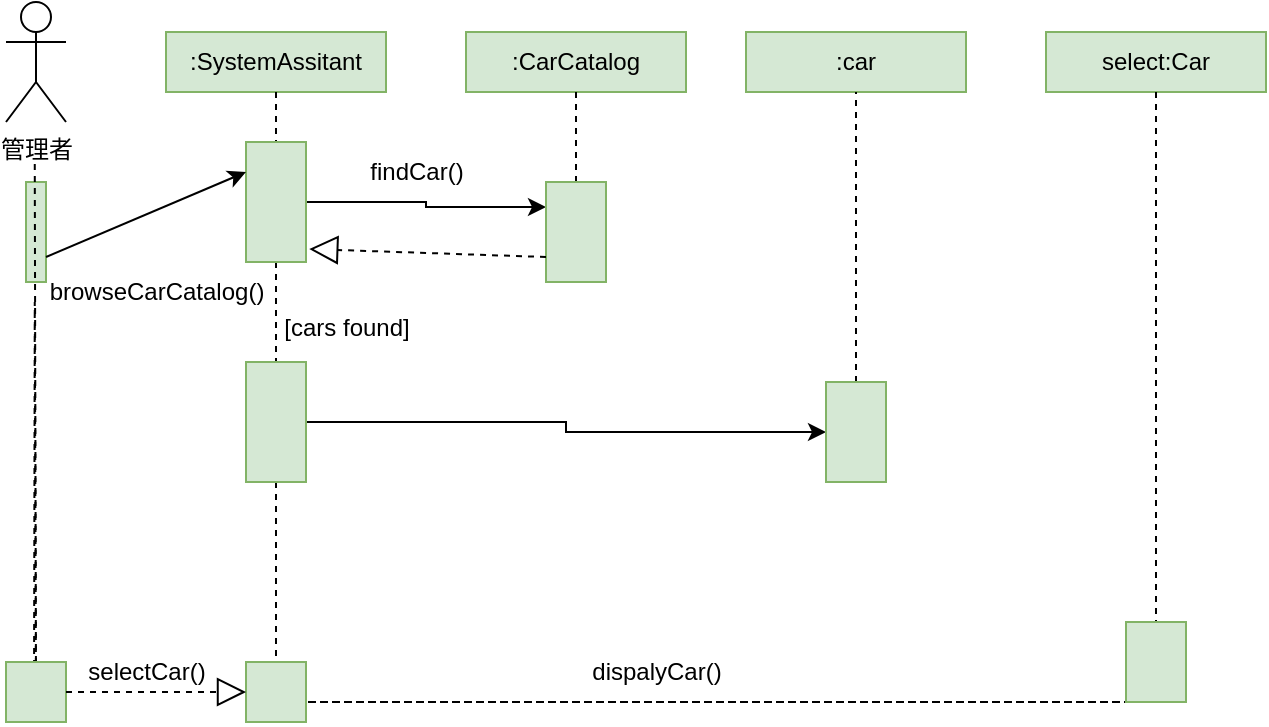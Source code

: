 <mxfile version="22.1.11" type="google">
  <diagram name="第 1 页" id="bHb4zxS8aa1UtNHHpUbE">
    <mxGraphModel grid="1" page="1" gridSize="10" guides="1" tooltips="1" connect="1" arrows="1" fold="1" pageScale="1" pageWidth="827" pageHeight="1169" math="0" shadow="0">
      <root>
        <mxCell id="0" />
        <mxCell id="1" parent="0" />
        <mxCell id="cIfxT25k1WESLJJgfS_f-16" value="" style="rounded=0;whiteSpace=wrap;html=1;fillColor=#d5e8d4;strokeColor=#82b366;" vertex="1" parent="1">
          <mxGeometry x="70" y="180" width="10" height="50" as="geometry" />
        </mxCell>
        <mxCell id="cIfxT25k1WESLJJgfS_f-1" value="管理者&lt;br&gt;" style="shape=umlActor;verticalLabelPosition=bottom;verticalAlign=top;html=1;outlineConnect=0;" vertex="1" parent="1">
          <mxGeometry x="60" y="90" width="30" height="60" as="geometry" />
        </mxCell>
        <mxCell id="cIfxT25k1WESLJJgfS_f-2" value=":SystemAssitant" style="rounded=0;whiteSpace=wrap;html=1;fillColor=#d5e8d4;strokeColor=#82b366;" vertex="1" parent="1">
          <mxGeometry x="140" y="105" width="110" height="30" as="geometry" />
        </mxCell>
        <mxCell id="cIfxT25k1WESLJJgfS_f-3" value=":CarCatalog" style="rounded=0;whiteSpace=wrap;html=1;fillColor=#d5e8d4;strokeColor=#82b366;" vertex="1" parent="1">
          <mxGeometry x="290" y="105" width="110" height="30" as="geometry" />
        </mxCell>
        <mxCell id="cIfxT25k1WESLJJgfS_f-4" value=":car" style="rounded=0;whiteSpace=wrap;html=1;fillColor=#d5e8d4;strokeColor=#82b366;" vertex="1" parent="1">
          <mxGeometry x="430" y="105" width="110" height="30" as="geometry" />
        </mxCell>
        <mxCell id="cIfxT25k1WESLJJgfS_f-5" value="select:Car" style="rounded=0;whiteSpace=wrap;html=1;fillColor=#d5e8d4;strokeColor=#82b366;" vertex="1" parent="1">
          <mxGeometry x="580" y="105" width="110" height="30" as="geometry" />
        </mxCell>
        <mxCell id="cIfxT25k1WESLJJgfS_f-6" value="" style="endArrow=none;dashed=1;html=1;rounded=0;entryX=0.5;entryY=1;entryDx=0;entryDy=0;exitX=0.5;exitY=1;exitDx=0;exitDy=0;" edge="1" parent="1" source="cIfxT25k1WESLJJgfS_f-25" target="cIfxT25k1WESLJJgfS_f-5">
          <mxGeometry width="50" height="50" relative="1" as="geometry">
            <mxPoint x="600" y="240" as="sourcePoint" />
            <mxPoint x="650" y="190" as="targetPoint" />
            <Array as="points">
              <mxPoint x="195" y="440" />
              <mxPoint x="635" y="440" />
            </Array>
          </mxGeometry>
        </mxCell>
        <mxCell id="cIfxT25k1WESLJJgfS_f-7" value="" style="endArrow=none;dashed=1;html=1;rounded=0;entryX=0.5;entryY=1;entryDx=0;entryDy=0;" edge="1" parent="1" source="cIfxT25k1WESLJJgfS_f-21" target="cIfxT25k1WESLJJgfS_f-3">
          <mxGeometry width="50" height="50" relative="1" as="geometry">
            <mxPoint x="345" y="210" as="sourcePoint" />
            <mxPoint x="280" y="300" as="targetPoint" />
          </mxGeometry>
        </mxCell>
        <mxCell id="cIfxT25k1WESLJJgfS_f-8" value="" style="endArrow=none;dashed=1;html=1;rounded=0;entryX=0.5;entryY=1;entryDx=0;entryDy=0;" edge="1" parent="1" source="cIfxT25k1WESLJJgfS_f-23" target="cIfxT25k1WESLJJgfS_f-4">
          <mxGeometry width="50" height="50" relative="1" as="geometry">
            <mxPoint x="485" y="320" as="sourcePoint" />
            <mxPoint x="510" y="200" as="targetPoint" />
          </mxGeometry>
        </mxCell>
        <mxCell id="cIfxT25k1WESLJJgfS_f-9" value="" style="endArrow=none;dashed=1;html=1;rounded=0;" edge="1" parent="1" source="cIfxT25k1WESLJJgfS_f-10">
          <mxGeometry width="50" height="50" relative="1" as="geometry">
            <mxPoint x="74" y="440" as="sourcePoint" />
            <mxPoint x="74.38" y="170" as="targetPoint" />
            <Array as="points" />
          </mxGeometry>
        </mxCell>
        <mxCell id="cIfxT25k1WESLJJgfS_f-11" value="" style="endArrow=none;dashed=1;html=1;rounded=0;" edge="1" parent="1" target="cIfxT25k1WESLJJgfS_f-10">
          <mxGeometry width="50" height="50" relative="1" as="geometry">
            <mxPoint x="74" y="440" as="sourcePoint" />
            <mxPoint x="74.38" y="170" as="targetPoint" />
            <Array as="points">
              <mxPoint x="74.38" y="240" />
            </Array>
          </mxGeometry>
        </mxCell>
        <mxCell id="cIfxT25k1WESLJJgfS_f-10" value="" style="rounded=0;whiteSpace=wrap;html=1;fillColor=#d5e8d4;strokeColor=#82b366;" vertex="1" parent="1">
          <mxGeometry x="60" y="420" width="30" height="30" as="geometry" />
        </mxCell>
        <mxCell id="cIfxT25k1WESLJJgfS_f-15" value="" style="endArrow=none;dashed=1;html=1;rounded=0;entryX=0.5;entryY=1;entryDx=0;entryDy=0;exitX=0.5;exitY=1;exitDx=0;exitDy=0;" edge="1" parent="1" source="cIfxT25k1WESLJJgfS_f-17" target="cIfxT25k1WESLJJgfS_f-14">
          <mxGeometry width="50" height="50" relative="1" as="geometry">
            <mxPoint x="195" y="135" as="sourcePoint" />
            <mxPoint x="635" y="135" as="targetPoint" />
            <Array as="points" />
          </mxGeometry>
        </mxCell>
        <mxCell id="cIfxT25k1WESLJJgfS_f-14" value="" style="rounded=0;whiteSpace=wrap;html=1;fillColor=#d5e8d4;strokeColor=#82b366;" vertex="1" parent="1">
          <mxGeometry x="180" y="420" width="30" height="30" as="geometry" />
        </mxCell>
        <mxCell id="cIfxT25k1WESLJJgfS_f-18" value="" style="endArrow=none;dashed=1;html=1;rounded=0;entryX=0.5;entryY=1;entryDx=0;entryDy=0;exitX=0.5;exitY=1;exitDx=0;exitDy=0;" edge="1" parent="1" source="cIfxT25k1WESLJJgfS_f-19" target="cIfxT25k1WESLJJgfS_f-17">
          <mxGeometry width="50" height="50" relative="1" as="geometry">
            <mxPoint x="195" y="135" as="sourcePoint" />
            <mxPoint x="195" y="450" as="targetPoint" />
            <Array as="points" />
          </mxGeometry>
        </mxCell>
        <mxCell id="cIfxT25k1WESLJJgfS_f-30" style="edgeStyle=orthogonalEdgeStyle;rounded=0;orthogonalLoop=1;jettySize=auto;html=1;exitX=1;exitY=0.5;exitDx=0;exitDy=0;entryX=0;entryY=0.5;entryDx=0;entryDy=0;" edge="1" parent="1" source="cIfxT25k1WESLJJgfS_f-17" target="cIfxT25k1WESLJJgfS_f-23">
          <mxGeometry relative="1" as="geometry" />
        </mxCell>
        <mxCell id="cIfxT25k1WESLJJgfS_f-17" value="" style="rounded=0;whiteSpace=wrap;html=1;fillColor=#d5e8d4;strokeColor=#82b366;" vertex="1" parent="1">
          <mxGeometry x="180" y="270" width="30" height="60" as="geometry" />
        </mxCell>
        <mxCell id="cIfxT25k1WESLJJgfS_f-20" value="" style="endArrow=none;dashed=1;html=1;rounded=0;entryX=0.5;entryY=1;entryDx=0;entryDy=0;exitX=0.5;exitY=1;exitDx=0;exitDy=0;" edge="1" parent="1" source="cIfxT25k1WESLJJgfS_f-2" target="cIfxT25k1WESLJJgfS_f-19">
          <mxGeometry width="50" height="50" relative="1" as="geometry">
            <mxPoint x="195" y="135" as="sourcePoint" />
            <mxPoint x="195" y="330" as="targetPoint" />
            <Array as="points" />
          </mxGeometry>
        </mxCell>
        <mxCell id="cIfxT25k1WESLJJgfS_f-31" style="edgeStyle=orthogonalEdgeStyle;rounded=0;orthogonalLoop=1;jettySize=auto;html=1;exitX=1;exitY=0.5;exitDx=0;exitDy=0;entryX=0;entryY=0.25;entryDx=0;entryDy=0;" edge="1" parent="1" source="cIfxT25k1WESLJJgfS_f-19" target="cIfxT25k1WESLJJgfS_f-21">
          <mxGeometry relative="1" as="geometry" />
        </mxCell>
        <mxCell id="cIfxT25k1WESLJJgfS_f-19" value="" style="rounded=0;whiteSpace=wrap;html=1;fillColor=#d5e8d4;strokeColor=#82b366;" vertex="1" parent="1">
          <mxGeometry x="180" y="160" width="30" height="60" as="geometry" />
        </mxCell>
        <mxCell id="cIfxT25k1WESLJJgfS_f-22" value="" style="endArrow=none;dashed=1;html=1;rounded=0;entryX=0.5;entryY=1;entryDx=0;entryDy=0;" edge="1" parent="1" target="cIfxT25k1WESLJJgfS_f-21">
          <mxGeometry width="50" height="50" relative="1" as="geometry">
            <mxPoint x="345" y="210" as="sourcePoint" />
            <mxPoint x="345" y="135" as="targetPoint" />
          </mxGeometry>
        </mxCell>
        <mxCell id="cIfxT25k1WESLJJgfS_f-21" value="" style="rounded=0;whiteSpace=wrap;html=1;fillColor=#d5e8d4;strokeColor=#82b366;" vertex="1" parent="1">
          <mxGeometry x="330" y="180" width="30" height="50" as="geometry" />
        </mxCell>
        <mxCell id="cIfxT25k1WESLJJgfS_f-24" value="" style="endArrow=none;dashed=1;html=1;rounded=0;entryX=0.5;entryY=1;entryDx=0;entryDy=0;" edge="1" parent="1" target="cIfxT25k1WESLJJgfS_f-23">
          <mxGeometry width="50" height="50" relative="1" as="geometry">
            <mxPoint x="485" y="320" as="sourcePoint" />
            <mxPoint x="485" y="135" as="targetPoint" />
          </mxGeometry>
        </mxCell>
        <mxCell id="cIfxT25k1WESLJJgfS_f-23" value="" style="rounded=0;whiteSpace=wrap;html=1;fillColor=#d5e8d4;strokeColor=#82b366;" vertex="1" parent="1">
          <mxGeometry x="470" y="280" width="30" height="50" as="geometry" />
        </mxCell>
        <mxCell id="cIfxT25k1WESLJJgfS_f-25" value="" style="rounded=0;whiteSpace=wrap;html=1;fillColor=#d5e8d4;strokeColor=#82b366;" vertex="1" parent="1">
          <mxGeometry x="620" y="400" width="30" height="40" as="geometry" />
        </mxCell>
        <mxCell id="cIfxT25k1WESLJJgfS_f-29" value="" style="endArrow=block;dashed=1;endFill=0;endSize=12;html=1;rounded=0;exitX=1;exitY=0.5;exitDx=0;exitDy=0;entryX=0;entryY=0.5;entryDx=0;entryDy=0;" edge="1" parent="1" source="cIfxT25k1WESLJJgfS_f-10" target="cIfxT25k1WESLJJgfS_f-14">
          <mxGeometry width="160" relative="1" as="geometry">
            <mxPoint x="120" y="490" as="sourcePoint" />
            <mxPoint x="270" y="220" as="targetPoint" />
          </mxGeometry>
        </mxCell>
        <mxCell id="cIfxT25k1WESLJJgfS_f-32" value="" style="endArrow=block;dashed=1;endFill=0;endSize=12;html=1;rounded=0;entryX=1.054;entryY=0.892;entryDx=0;entryDy=0;entryPerimeter=0;exitX=0;exitY=0.75;exitDx=0;exitDy=0;" edge="1" parent="1" source="cIfxT25k1WESLJJgfS_f-21" target="cIfxT25k1WESLJJgfS_f-19">
          <mxGeometry width="160" relative="1" as="geometry">
            <mxPoint x="240" y="300" as="sourcePoint" />
            <mxPoint x="400" y="300" as="targetPoint" />
          </mxGeometry>
        </mxCell>
        <mxCell id="cIfxT25k1WESLJJgfS_f-33" value="" style="endArrow=classic;html=1;rounded=0;exitX=1;exitY=0.75;exitDx=0;exitDy=0;entryX=0;entryY=0.25;entryDx=0;entryDy=0;" edge="1" parent="1" source="cIfxT25k1WESLJJgfS_f-16" target="cIfxT25k1WESLJJgfS_f-19">
          <mxGeometry width="50" height="50" relative="1" as="geometry">
            <mxPoint x="130" y="330" as="sourcePoint" />
            <mxPoint x="180" y="280" as="targetPoint" />
          </mxGeometry>
        </mxCell>
        <mxCell id="cIfxT25k1WESLJJgfS_f-34" value="selectCar()" style="text;html=1;align=center;verticalAlign=middle;resizable=0;points=[];autosize=1;strokeColor=none;fillColor=none;" vertex="1" parent="1">
          <mxGeometry x="90" y="410" width="80" height="30" as="geometry" />
        </mxCell>
        <mxCell id="cIfxT25k1WESLJJgfS_f-35" value="browseCarCatalog()" style="text;html=1;align=center;verticalAlign=middle;resizable=0;points=[];autosize=1;strokeColor=none;fillColor=none;" vertex="1" parent="1">
          <mxGeometry x="70" y="220" width="130" height="30" as="geometry" />
        </mxCell>
        <mxCell id="cIfxT25k1WESLJJgfS_f-36" value="dispalyCar()" style="text;html=1;align=center;verticalAlign=middle;resizable=0;points=[];autosize=1;strokeColor=none;fillColor=none;" vertex="1" parent="1">
          <mxGeometry x="340" y="410" width="90" height="30" as="geometry" />
        </mxCell>
        <mxCell id="cIfxT25k1WESLJJgfS_f-37" value="findCar()" style="text;html=1;align=center;verticalAlign=middle;resizable=0;points=[];autosize=1;strokeColor=none;fillColor=none;" vertex="1" parent="1">
          <mxGeometry x="230" y="160" width="70" height="30" as="geometry" />
        </mxCell>
        <mxCell id="cIfxT25k1WESLJJgfS_f-38" value="[cars found]" style="text;html=1;align=center;verticalAlign=middle;resizable=0;points=[];autosize=1;strokeColor=none;fillColor=none;" vertex="1" parent="1">
          <mxGeometry x="185" y="238" width="90" height="30" as="geometry" />
        </mxCell>
      </root>
    </mxGraphModel>
  </diagram>
</mxfile>

